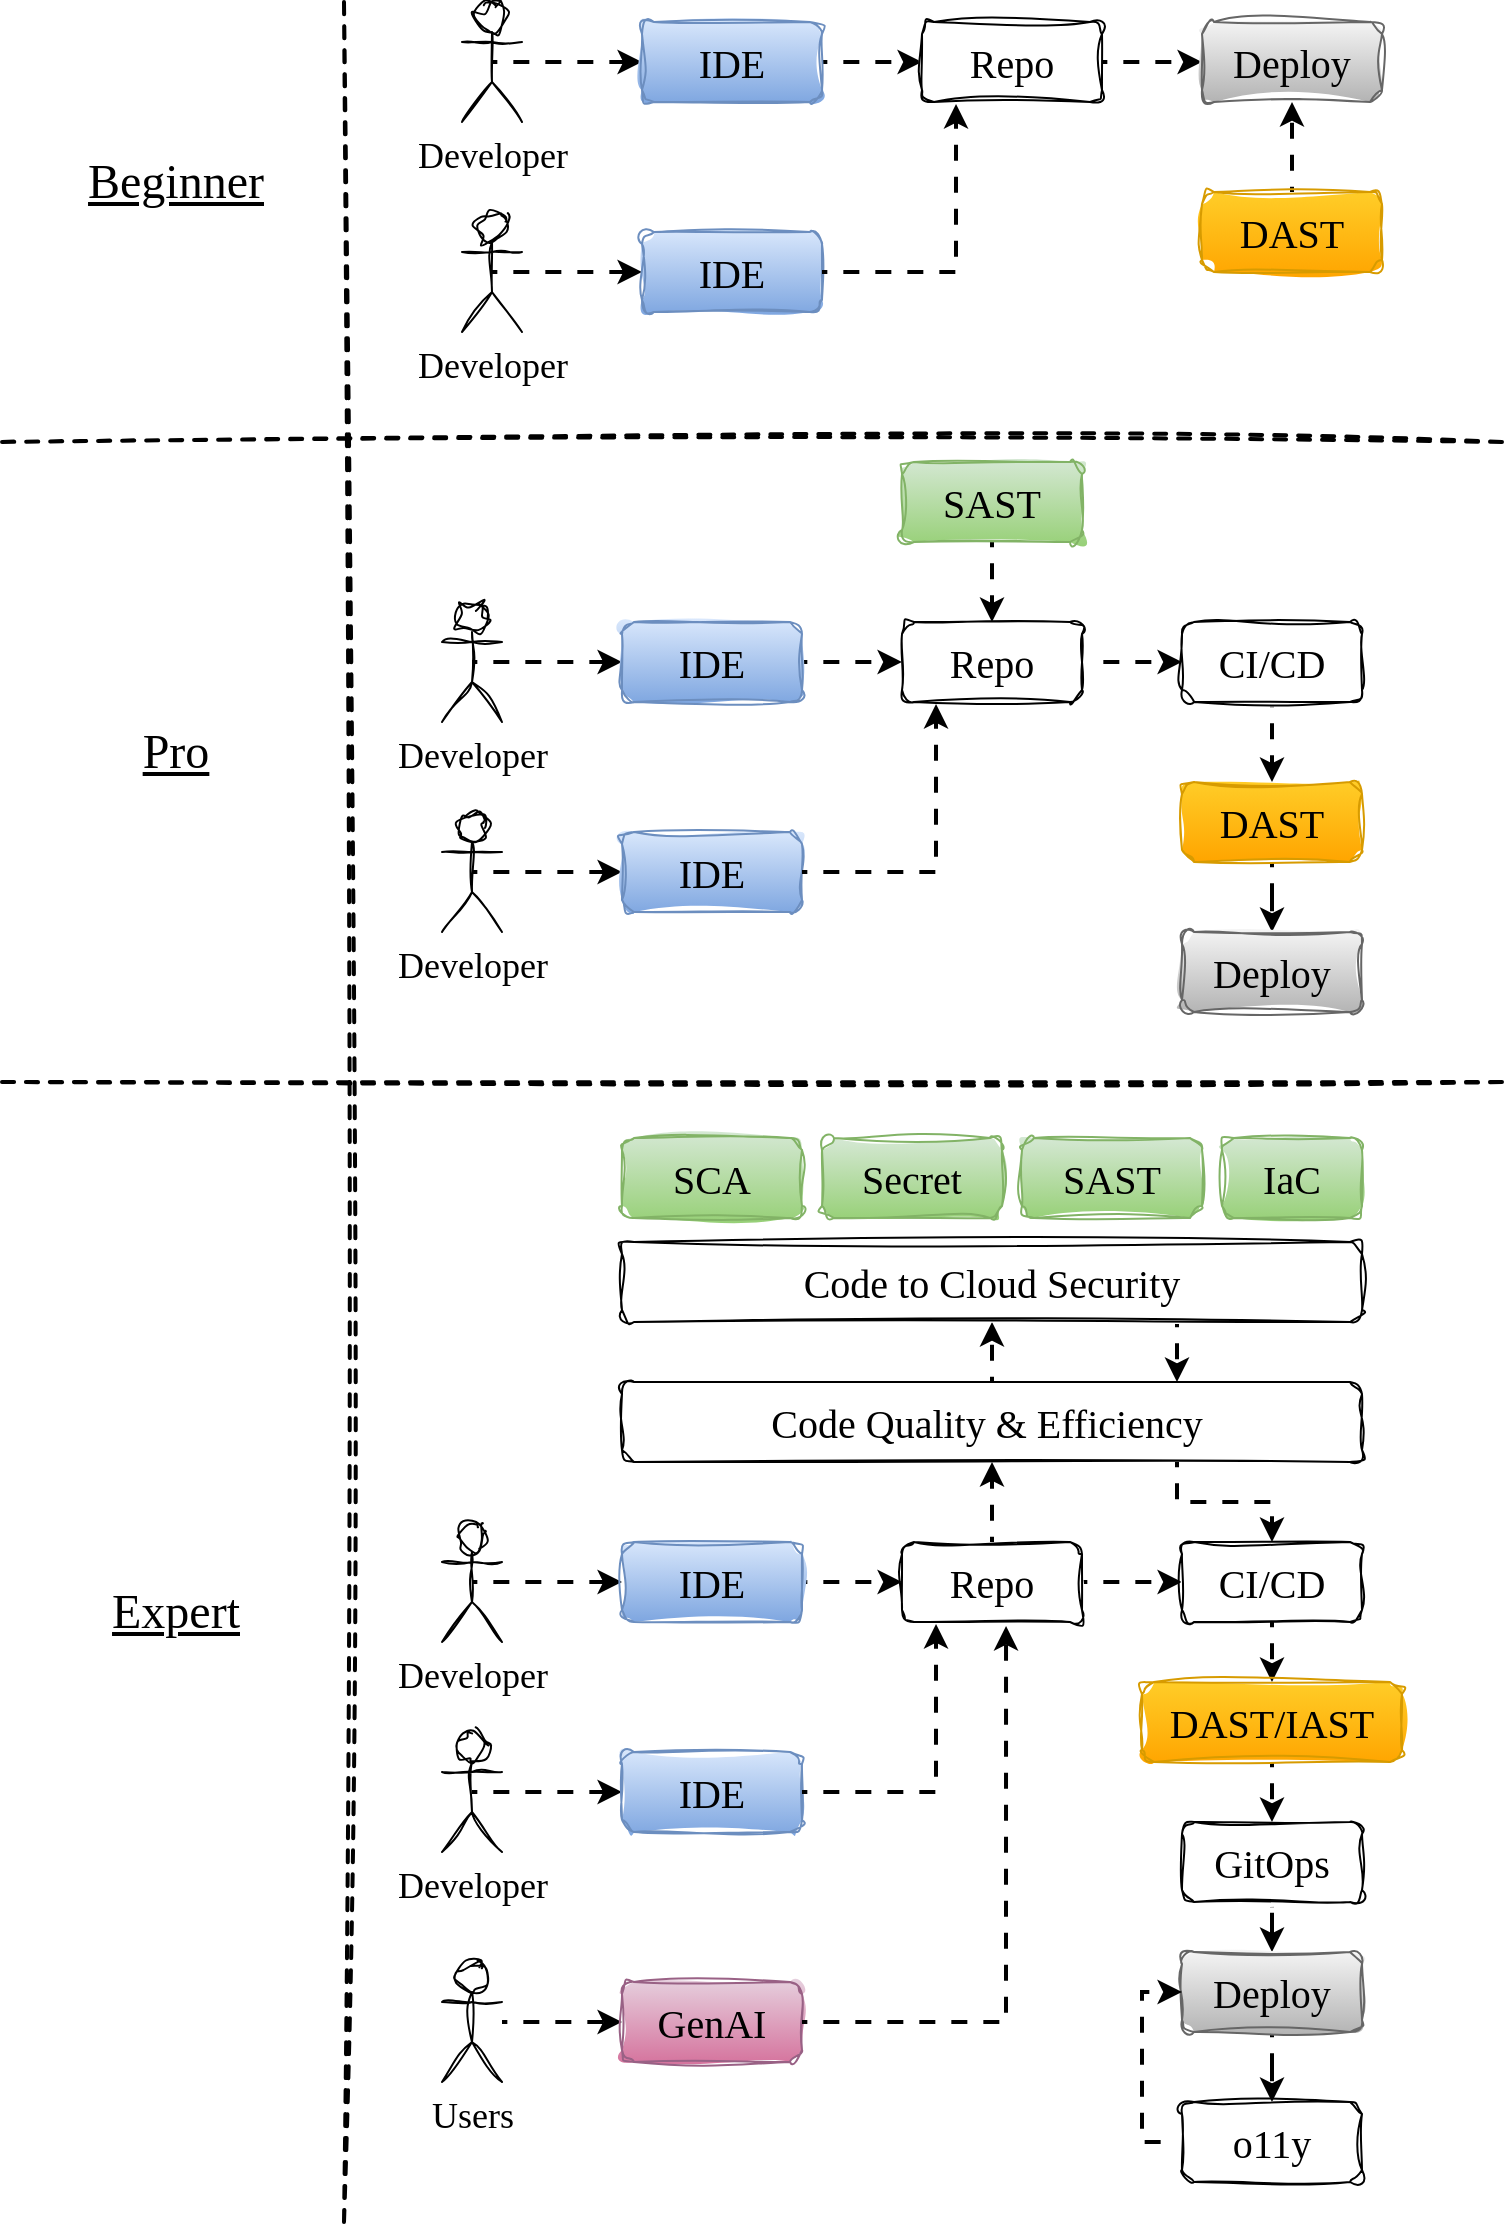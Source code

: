 <mxfile version="24.6.4" type="device">
  <diagram name="Page-1" id="Wyo6KM-4xSmosVgq0dVH">
    <mxGraphModel dx="1962" dy="1104" grid="0" gridSize="10" guides="1" tooltips="1" connect="1" arrows="1" fold="1" page="0" pageScale="1" pageWidth="827" pageHeight="1169" math="0" shadow="0">
      <root>
        <mxCell id="0" />
        <mxCell id="1" parent="0" />
        <mxCell id="Ucu2nFOiy2mf5pEktIg1-2" value="&lt;font style=&quot;font-size: 24px;&quot; face=&quot;Gloria Hallelujah&quot;&gt;Beginner&lt;/font&gt;" style="text;html=1;align=center;verticalAlign=middle;whiteSpace=wrap;rounded=0;fontSize=24;fontStyle=4" vertex="1" parent="1">
          <mxGeometry x="157" y="325" width="60" height="30" as="geometry" />
        </mxCell>
        <mxCell id="Ucu2nFOiy2mf5pEktIg1-3" value="&lt;font style=&quot;font-size: 24px;&quot; face=&quot;Gloria Hallelujah&quot;&gt;Pro&lt;/font&gt;" style="text;html=1;align=center;verticalAlign=middle;whiteSpace=wrap;rounded=0;fontSize=24;fontStyle=4" vertex="1" parent="1">
          <mxGeometry x="157" y="610" width="60" height="30" as="geometry" />
        </mxCell>
        <mxCell id="Ucu2nFOiy2mf5pEktIg1-4" value="&lt;font style=&quot;font-size: 24px;&quot; face=&quot;Gloria Hallelujah&quot;&gt;Expert&lt;/font&gt;" style="text;html=1;align=center;verticalAlign=middle;whiteSpace=wrap;rounded=0;fontSize=24;fontStyle=4" vertex="1" parent="1">
          <mxGeometry x="157" y="1040" width="60" height="30" as="geometry" />
        </mxCell>
        <mxCell id="Ucu2nFOiy2mf5pEktIg1-10" style="edgeStyle=orthogonalEdgeStyle;rounded=0;orthogonalLoop=1;jettySize=auto;html=1;exitX=0.5;exitY=0.5;exitDx=0;exitDy=0;exitPerimeter=0;entryX=0;entryY=0.5;entryDx=0;entryDy=0;fontFamily=Gloria Hallelujah;fontSource=https%3A%2F%2Ffonts.googleapis.com%2Fcss%3Ffamily%3DGloria%2BHallelujah;fontSize=20;fontColor=default;strokeWidth=2;flowAnimation=1;" edge="1" parent="1" source="Ucu2nFOiy2mf5pEktIg1-11" target="Ucu2nFOiy2mf5pEktIg1-13">
          <mxGeometry relative="1" as="geometry" />
        </mxCell>
        <mxCell id="Ucu2nFOiy2mf5pEktIg1-11" value="Developer" style="shape=umlActor;verticalLabelPosition=bottom;verticalAlign=top;html=1;outlineConnect=0;sketch=1;curveFitting=1;jiggle=2;fontFamily=Gloria Hallelujah;fontSource=https%3A%2F%2Ffonts.googleapis.com%2Fcss%3Ffamily%3DGloria%2BHallelujah;fontSize=18;" vertex="1" parent="1">
          <mxGeometry x="330" y="250" width="30" height="60" as="geometry" />
        </mxCell>
        <mxCell id="Ucu2nFOiy2mf5pEktIg1-12" style="edgeStyle=orthogonalEdgeStyle;shape=connector;rounded=0;orthogonalLoop=1;jettySize=auto;html=1;exitX=1;exitY=0.5;exitDx=0;exitDy=0;entryX=0;entryY=0.5;entryDx=0;entryDy=0;strokeColor=default;strokeWidth=2;align=center;verticalAlign=middle;fontFamily=Gloria Hallelujah;fontSource=https%3A%2F%2Ffonts.googleapis.com%2Fcss%3Ffamily%3DGloria%2BHallelujah;fontSize=20;fontColor=default;labelBackgroundColor=default;endArrow=classic;flowAnimation=1;" edge="1" parent="1" source="Ucu2nFOiy2mf5pEktIg1-13" target="Ucu2nFOiy2mf5pEktIg1-14">
          <mxGeometry relative="1" as="geometry" />
        </mxCell>
        <mxCell id="Ucu2nFOiy2mf5pEktIg1-13" value="IDE" style="rounded=1;whiteSpace=wrap;html=1;sketch=1;curveFitting=1;jiggle=2;fontFamily=Gloria Hallelujah;fontSource=https%3A%2F%2Ffonts.googleapis.com%2Fcss%3Ffamily%3DGloria%2BHallelujah;fontSize=20;fillColor=#dae8fc;gradientColor=#7ea6e0;strokeColor=#6c8ebf;fontColor=#000000;" vertex="1" parent="1">
          <mxGeometry x="420" y="260" width="90" height="40" as="geometry" />
        </mxCell>
        <mxCell id="Ucu2nFOiy2mf5pEktIg1-20" style="edgeStyle=orthogonalEdgeStyle;shape=connector;rounded=0;orthogonalLoop=1;jettySize=auto;html=1;exitX=1;exitY=0.5;exitDx=0;exitDy=0;entryX=0;entryY=0.5;entryDx=0;entryDy=0;strokeColor=default;strokeWidth=2;align=center;verticalAlign=middle;fontFamily=Gloria Hallelujah;fontSource=https%3A%2F%2Ffonts.googleapis.com%2Fcss%3Ffamily%3DGloria%2BHallelujah;fontSize=20;fontColor=default;labelBackgroundColor=default;endArrow=classic;flowAnimation=1;" edge="1" parent="1" source="Ucu2nFOiy2mf5pEktIg1-14" target="Ucu2nFOiy2mf5pEktIg1-19">
          <mxGeometry relative="1" as="geometry" />
        </mxCell>
        <mxCell id="Ucu2nFOiy2mf5pEktIg1-14" value="Repo" style="rounded=1;whiteSpace=wrap;html=1;sketch=1;curveFitting=1;jiggle=2;fontFamily=Gloria Hallelujah;fontSource=https%3A%2F%2Ffonts.googleapis.com%2Fcss%3Ffamily%3DGloria%2BHallelujah;fontSize=20;" vertex="1" parent="1">
          <mxGeometry x="560" y="260" width="90" height="40" as="geometry" />
        </mxCell>
        <mxCell id="Ucu2nFOiy2mf5pEktIg1-15" style="edgeStyle=orthogonalEdgeStyle;rounded=0;orthogonalLoop=1;jettySize=auto;html=1;exitX=0.5;exitY=0.5;exitDx=0;exitDy=0;exitPerimeter=0;entryX=0;entryY=0.5;entryDx=0;entryDy=0;fontFamily=Gloria Hallelujah;fontSource=https%3A%2F%2Ffonts.googleapis.com%2Fcss%3Ffamily%3DGloria%2BHallelujah;fontSize=20;fontColor=default;strokeWidth=2;flowAnimation=1;" edge="1" parent="1" source="Ucu2nFOiy2mf5pEktIg1-16" target="Ucu2nFOiy2mf5pEktIg1-17">
          <mxGeometry relative="1" as="geometry" />
        </mxCell>
        <mxCell id="Ucu2nFOiy2mf5pEktIg1-16" value="Developer" style="shape=umlActor;verticalLabelPosition=bottom;verticalAlign=top;html=1;outlineConnect=0;sketch=1;curveFitting=1;jiggle=2;fontFamily=Gloria Hallelujah;fontSource=https%3A%2F%2Ffonts.googleapis.com%2Fcss%3Ffamily%3DGloria%2BHallelujah;fontSize=18;" vertex="1" parent="1">
          <mxGeometry x="330" y="355" width="30" height="60" as="geometry" />
        </mxCell>
        <mxCell id="Ucu2nFOiy2mf5pEktIg1-17" value="IDE" style="rounded=1;whiteSpace=wrap;html=1;sketch=1;curveFitting=1;jiggle=2;fontFamily=Gloria Hallelujah;fontSource=https%3A%2F%2Ffonts.googleapis.com%2Fcss%3Ffamily%3DGloria%2BHallelujah;fontSize=20;fillColor=#dae8fc;gradientColor=#7ea6e0;strokeColor=#6c8ebf;fontColor=#000000;" vertex="1" parent="1">
          <mxGeometry x="420" y="365" width="90" height="40" as="geometry" />
        </mxCell>
        <mxCell id="Ucu2nFOiy2mf5pEktIg1-18" style="edgeStyle=orthogonalEdgeStyle;shape=connector;rounded=0;orthogonalLoop=1;jettySize=auto;html=1;entryX=0.189;entryY=1.025;entryDx=0;entryDy=0;entryPerimeter=0;strokeColor=default;strokeWidth=2;align=center;verticalAlign=middle;fontFamily=Gloria Hallelujah;fontSource=https%3A%2F%2Ffonts.googleapis.com%2Fcss%3Ffamily%3DGloria%2BHallelujah;fontSize=20;fontColor=default;labelBackgroundColor=default;endArrow=classic;flowAnimation=1;" edge="1" parent="1" source="Ucu2nFOiy2mf5pEktIg1-17" target="Ucu2nFOiy2mf5pEktIg1-14">
          <mxGeometry relative="1" as="geometry" />
        </mxCell>
        <mxCell id="Ucu2nFOiy2mf5pEktIg1-19" value="Deploy" style="rounded=1;whiteSpace=wrap;html=1;sketch=1;curveFitting=1;jiggle=2;fontFamily=Gloria Hallelujah;fontSource=https%3A%2F%2Ffonts.googleapis.com%2Fcss%3Ffamily%3DGloria%2BHallelujah;fontSize=20;fillColor=#f5f5f5;gradientColor=#b3b3b3;strokeColor=#666666;fontColor=#000000;" vertex="1" parent="1">
          <mxGeometry x="700" y="260" width="90" height="40" as="geometry" />
        </mxCell>
        <mxCell id="Ucu2nFOiy2mf5pEktIg1-21" style="edgeStyle=orthogonalEdgeStyle;rounded=0;orthogonalLoop=1;jettySize=auto;html=1;exitX=0.5;exitY=0.5;exitDx=0;exitDy=0;exitPerimeter=0;entryX=0;entryY=0.5;entryDx=0;entryDy=0;fontFamily=Gloria Hallelujah;fontSource=https%3A%2F%2Ffonts.googleapis.com%2Fcss%3Ffamily%3DGloria%2BHallelujah;fontSize=20;fontColor=default;strokeWidth=2;flowAnimation=1;" edge="1" parent="1" source="Ucu2nFOiy2mf5pEktIg1-22" target="Ucu2nFOiy2mf5pEktIg1-24">
          <mxGeometry relative="1" as="geometry" />
        </mxCell>
        <mxCell id="Ucu2nFOiy2mf5pEktIg1-22" value="Developer" style="shape=umlActor;verticalLabelPosition=bottom;verticalAlign=top;html=1;outlineConnect=0;sketch=1;curveFitting=1;jiggle=2;fontFamily=Gloria Hallelujah;fontSource=https%3A%2F%2Ffonts.googleapis.com%2Fcss%3Ffamily%3DGloria%2BHallelujah;fontSize=18;" vertex="1" parent="1">
          <mxGeometry x="320" y="550" width="30" height="60" as="geometry" />
        </mxCell>
        <mxCell id="Ucu2nFOiy2mf5pEktIg1-23" style="edgeStyle=orthogonalEdgeStyle;shape=connector;rounded=0;orthogonalLoop=1;jettySize=auto;html=1;exitX=1;exitY=0.5;exitDx=0;exitDy=0;entryX=0;entryY=0.5;entryDx=0;entryDy=0;strokeColor=default;strokeWidth=2;align=center;verticalAlign=middle;fontFamily=Gloria Hallelujah;fontSource=https%3A%2F%2Ffonts.googleapis.com%2Fcss%3Ffamily%3DGloria%2BHallelujah;fontSize=20;fontColor=default;labelBackgroundColor=default;endArrow=classic;flowAnimation=1;" edge="1" parent="1" source="Ucu2nFOiy2mf5pEktIg1-24" target="Ucu2nFOiy2mf5pEktIg1-26">
          <mxGeometry relative="1" as="geometry" />
        </mxCell>
        <mxCell id="Ucu2nFOiy2mf5pEktIg1-24" value="IDE" style="rounded=1;whiteSpace=wrap;html=1;sketch=1;curveFitting=1;jiggle=2;fontFamily=Gloria Hallelujah;fontSource=https%3A%2F%2Ffonts.googleapis.com%2Fcss%3Ffamily%3DGloria%2BHallelujah;fontSize=20;fillColor=#dae8fc;gradientColor=#7ea6e0;strokeColor=#6c8ebf;fontColor=#000000;" vertex="1" parent="1">
          <mxGeometry x="410" y="560" width="90" height="40" as="geometry" />
        </mxCell>
        <mxCell id="Ucu2nFOiy2mf5pEktIg1-25" style="edgeStyle=orthogonalEdgeStyle;shape=connector;rounded=0;orthogonalLoop=1;jettySize=auto;html=1;exitX=1;exitY=0.5;exitDx=0;exitDy=0;entryX=0;entryY=0.5;entryDx=0;entryDy=0;strokeColor=default;strokeWidth=2;align=center;verticalAlign=middle;fontFamily=Gloria Hallelujah;fontSource=https%3A%2F%2Ffonts.googleapis.com%2Fcss%3Ffamily%3DGloria%2BHallelujah;fontSize=20;fontColor=default;labelBackgroundColor=default;endArrow=classic;flowAnimation=1;" edge="1" parent="1" source="Ucu2nFOiy2mf5pEktIg1-26" target="Ucu2nFOiy2mf5pEktIg1-31">
          <mxGeometry relative="1" as="geometry" />
        </mxCell>
        <mxCell id="Ucu2nFOiy2mf5pEktIg1-26" value="Repo" style="rounded=1;whiteSpace=wrap;html=1;sketch=1;curveFitting=1;jiggle=2;fontFamily=Gloria Hallelujah;fontSource=https%3A%2F%2Ffonts.googleapis.com%2Fcss%3Ffamily%3DGloria%2BHallelujah;fontSize=20;" vertex="1" parent="1">
          <mxGeometry x="550" y="560" width="90" height="40" as="geometry" />
        </mxCell>
        <mxCell id="Ucu2nFOiy2mf5pEktIg1-27" style="edgeStyle=orthogonalEdgeStyle;rounded=0;orthogonalLoop=1;jettySize=auto;html=1;exitX=0.5;exitY=0.5;exitDx=0;exitDy=0;exitPerimeter=0;entryX=0;entryY=0.5;entryDx=0;entryDy=0;fontFamily=Gloria Hallelujah;fontSource=https%3A%2F%2Ffonts.googleapis.com%2Fcss%3Ffamily%3DGloria%2BHallelujah;fontSize=20;fontColor=default;strokeWidth=2;flowAnimation=1;" edge="1" parent="1" source="Ucu2nFOiy2mf5pEktIg1-28" target="Ucu2nFOiy2mf5pEktIg1-29">
          <mxGeometry relative="1" as="geometry" />
        </mxCell>
        <mxCell id="Ucu2nFOiy2mf5pEktIg1-28" value="Developer" style="shape=umlActor;verticalLabelPosition=bottom;verticalAlign=top;html=1;outlineConnect=0;sketch=1;curveFitting=1;jiggle=2;fontFamily=Gloria Hallelujah;fontSource=https%3A%2F%2Ffonts.googleapis.com%2Fcss%3Ffamily%3DGloria%2BHallelujah;fontSize=18;" vertex="1" parent="1">
          <mxGeometry x="320" y="655" width="30" height="60" as="geometry" />
        </mxCell>
        <mxCell id="Ucu2nFOiy2mf5pEktIg1-29" value="IDE" style="rounded=1;whiteSpace=wrap;html=1;sketch=1;curveFitting=1;jiggle=2;fontFamily=Gloria Hallelujah;fontSource=https%3A%2F%2Ffonts.googleapis.com%2Fcss%3Ffamily%3DGloria%2BHallelujah;fontSize=20;fillColor=#dae8fc;gradientColor=#7ea6e0;strokeColor=#6c8ebf;fontColor=#000000;" vertex="1" parent="1">
          <mxGeometry x="410" y="665" width="90" height="40" as="geometry" />
        </mxCell>
        <mxCell id="Ucu2nFOiy2mf5pEktIg1-30" style="edgeStyle=orthogonalEdgeStyle;shape=connector;rounded=0;orthogonalLoop=1;jettySize=auto;html=1;entryX=0.189;entryY=1.025;entryDx=0;entryDy=0;entryPerimeter=0;strokeColor=default;strokeWidth=2;align=center;verticalAlign=middle;fontFamily=Gloria Hallelujah;fontSource=https%3A%2F%2Ffonts.googleapis.com%2Fcss%3Ffamily%3DGloria%2BHallelujah;fontSize=20;fontColor=default;labelBackgroundColor=default;endArrow=classic;flowAnimation=1;" edge="1" parent="1" source="Ucu2nFOiy2mf5pEktIg1-29" target="Ucu2nFOiy2mf5pEktIg1-26">
          <mxGeometry relative="1" as="geometry" />
        </mxCell>
        <mxCell id="Ucu2nFOiy2mf5pEktIg1-33" style="edgeStyle=orthogonalEdgeStyle;shape=connector;rounded=0;orthogonalLoop=1;jettySize=auto;html=1;exitX=0.5;exitY=1;exitDx=0;exitDy=0;entryX=0.5;entryY=0;entryDx=0;entryDy=0;strokeColor=default;strokeWidth=2;align=center;verticalAlign=middle;fontFamily=Gloria Hallelujah;fontSource=https%3A%2F%2Ffonts.googleapis.com%2Fcss%3Ffamily%3DGloria%2BHallelujah;fontSize=20;fontColor=default;labelBackgroundColor=default;endArrow=classic;flowAnimation=1;" edge="1" parent="1" source="Ucu2nFOiy2mf5pEktIg1-31" target="Ucu2nFOiy2mf5pEktIg1-32">
          <mxGeometry relative="1" as="geometry" />
        </mxCell>
        <mxCell id="Ucu2nFOiy2mf5pEktIg1-31" value="CI/CD" style="rounded=1;whiteSpace=wrap;html=1;sketch=1;curveFitting=1;jiggle=2;fontFamily=Gloria Hallelujah;fontSource=https%3A%2F%2Ffonts.googleapis.com%2Fcss%3Ffamily%3DGloria%2BHallelujah;fontSize=20;" vertex="1" parent="1">
          <mxGeometry x="690" y="560" width="90" height="40" as="geometry" />
        </mxCell>
        <mxCell id="Ucu2nFOiy2mf5pEktIg1-66" style="edgeStyle=orthogonalEdgeStyle;shape=connector;rounded=0;orthogonalLoop=1;jettySize=auto;html=1;entryX=0.5;entryY=0;entryDx=0;entryDy=0;strokeColor=default;strokeWidth=2;align=center;verticalAlign=middle;fontFamily=Gloria Hallelujah;fontSource=https%3A%2F%2Ffonts.googleapis.com%2Fcss%3Ffamily%3DGloria%2BHallelujah;fontSize=20;fontColor=default;labelBackgroundColor=default;endArrow=classic;flowAnimation=1;" edge="1" parent="1" source="Ucu2nFOiy2mf5pEktIg1-32" target="Ucu2nFOiy2mf5pEktIg1-64">
          <mxGeometry relative="1" as="geometry" />
        </mxCell>
        <mxCell id="Ucu2nFOiy2mf5pEktIg1-32" value="DAST" style="rounded=1;whiteSpace=wrap;html=1;sketch=1;curveFitting=1;jiggle=2;fontFamily=Gloria Hallelujah;fontSource=https%3A%2F%2Ffonts.googleapis.com%2Fcss%3Ffamily%3DGloria%2BHallelujah;fontSize=20;fillColor=#ffcd28;gradientColor=#ffa500;strokeColor=#d79b00;fontColor=#000000;" vertex="1" parent="1">
          <mxGeometry x="690" y="640" width="90" height="40" as="geometry" />
        </mxCell>
        <mxCell id="Ucu2nFOiy2mf5pEktIg1-34" style="edgeStyle=orthogonalEdgeStyle;rounded=0;orthogonalLoop=1;jettySize=auto;html=1;exitX=0.5;exitY=0.5;exitDx=0;exitDy=0;exitPerimeter=0;entryX=0;entryY=0.5;entryDx=0;entryDy=0;fontFamily=Gloria Hallelujah;fontSource=https%3A%2F%2Ffonts.googleapis.com%2Fcss%3Ffamily%3DGloria%2BHallelujah;fontSize=20;fontColor=default;strokeWidth=2;flowAnimation=1;" edge="1" parent="1" source="Ucu2nFOiy2mf5pEktIg1-35" target="Ucu2nFOiy2mf5pEktIg1-37">
          <mxGeometry relative="1" as="geometry" />
        </mxCell>
        <mxCell id="Ucu2nFOiy2mf5pEktIg1-35" value="Developer" style="shape=umlActor;verticalLabelPosition=bottom;verticalAlign=top;html=1;outlineConnect=0;sketch=1;curveFitting=1;jiggle=2;fontFamily=Gloria Hallelujah;fontSource=https%3A%2F%2Ffonts.googleapis.com%2Fcss%3Ffamily%3DGloria%2BHallelujah;fontSize=18;" vertex="1" parent="1">
          <mxGeometry x="320" y="1010" width="30" height="60" as="geometry" />
        </mxCell>
        <mxCell id="Ucu2nFOiy2mf5pEktIg1-36" style="edgeStyle=orthogonalEdgeStyle;shape=connector;rounded=0;orthogonalLoop=1;jettySize=auto;html=1;exitX=1;exitY=0.5;exitDx=0;exitDy=0;entryX=0;entryY=0.5;entryDx=0;entryDy=0;strokeColor=default;strokeWidth=2;align=center;verticalAlign=middle;fontFamily=Gloria Hallelujah;fontSource=https%3A%2F%2Ffonts.googleapis.com%2Fcss%3Ffamily%3DGloria%2BHallelujah;fontSize=20;fontColor=default;labelBackgroundColor=default;endArrow=classic;flowAnimation=1;" edge="1" parent="1" source="Ucu2nFOiy2mf5pEktIg1-37" target="Ucu2nFOiy2mf5pEktIg1-39">
          <mxGeometry relative="1" as="geometry" />
        </mxCell>
        <mxCell id="Ucu2nFOiy2mf5pEktIg1-37" value="IDE" style="rounded=1;whiteSpace=wrap;html=1;sketch=1;curveFitting=1;jiggle=2;fontFamily=Gloria Hallelujah;fontSource=https%3A%2F%2Ffonts.googleapis.com%2Fcss%3Ffamily%3DGloria%2BHallelujah;fontSize=20;fillColor=#dae8fc;gradientColor=#7ea6e0;strokeColor=#6c8ebf;fontColor=#000000;" vertex="1" parent="1">
          <mxGeometry x="410" y="1020" width="90" height="40" as="geometry" />
        </mxCell>
        <mxCell id="Ucu2nFOiy2mf5pEktIg1-38" style="edgeStyle=orthogonalEdgeStyle;shape=connector;rounded=0;orthogonalLoop=1;jettySize=auto;html=1;exitX=1;exitY=0.5;exitDx=0;exitDy=0;entryX=0;entryY=0.5;entryDx=0;entryDy=0;strokeColor=default;strokeWidth=2;align=center;verticalAlign=middle;fontFamily=Gloria Hallelujah;fontSource=https%3A%2F%2Ffonts.googleapis.com%2Fcss%3Ffamily%3DGloria%2BHallelujah;fontSize=20;fontColor=default;labelBackgroundColor=default;endArrow=classic;flowAnimation=1;" edge="1" parent="1" source="Ucu2nFOiy2mf5pEktIg1-39" target="Ucu2nFOiy2mf5pEktIg1-45">
          <mxGeometry relative="1" as="geometry" />
        </mxCell>
        <mxCell id="Ucu2nFOiy2mf5pEktIg1-67" style="edgeStyle=orthogonalEdgeStyle;shape=connector;rounded=0;orthogonalLoop=1;jettySize=auto;html=1;exitX=0.5;exitY=0;exitDx=0;exitDy=0;entryX=0.5;entryY=1;entryDx=0;entryDy=0;strokeColor=default;strokeWidth=2;align=center;verticalAlign=middle;fontFamily=Gloria Hallelujah;fontSource=https%3A%2F%2Ffonts.googleapis.com%2Fcss%3Ffamily%3DGloria%2BHallelujah;fontSize=20;fontColor=default;labelBackgroundColor=default;endArrow=classic;flowAnimation=1;" edge="1" parent="1" source="Ucu2nFOiy2mf5pEktIg1-39" target="Ucu2nFOiy2mf5pEktIg1-51">
          <mxGeometry relative="1" as="geometry" />
        </mxCell>
        <mxCell id="Ucu2nFOiy2mf5pEktIg1-39" value="Repo" style="rounded=1;whiteSpace=wrap;html=1;sketch=1;curveFitting=1;jiggle=2;fontFamily=Gloria Hallelujah;fontSource=https%3A%2F%2Ffonts.googleapis.com%2Fcss%3Ffamily%3DGloria%2BHallelujah;fontSize=20;" vertex="1" parent="1">
          <mxGeometry x="550" y="1020" width="90" height="40" as="geometry" />
        </mxCell>
        <mxCell id="Ucu2nFOiy2mf5pEktIg1-40" style="edgeStyle=orthogonalEdgeStyle;rounded=0;orthogonalLoop=1;jettySize=auto;html=1;exitX=0.5;exitY=0.5;exitDx=0;exitDy=0;exitPerimeter=0;entryX=0;entryY=0.5;entryDx=0;entryDy=0;fontFamily=Gloria Hallelujah;fontSource=https%3A%2F%2Ffonts.googleapis.com%2Fcss%3Ffamily%3DGloria%2BHallelujah;fontSize=20;fontColor=default;strokeWidth=2;flowAnimation=1;" edge="1" parent="1" source="Ucu2nFOiy2mf5pEktIg1-41" target="Ucu2nFOiy2mf5pEktIg1-42">
          <mxGeometry relative="1" as="geometry" />
        </mxCell>
        <mxCell id="Ucu2nFOiy2mf5pEktIg1-41" value="Developer" style="shape=umlActor;verticalLabelPosition=bottom;verticalAlign=top;html=1;outlineConnect=0;sketch=1;curveFitting=1;jiggle=2;fontFamily=Gloria Hallelujah;fontSource=https%3A%2F%2Ffonts.googleapis.com%2Fcss%3Ffamily%3DGloria%2BHallelujah;fontSize=18;" vertex="1" parent="1">
          <mxGeometry x="320" y="1115" width="30" height="60" as="geometry" />
        </mxCell>
        <mxCell id="Ucu2nFOiy2mf5pEktIg1-42" value="IDE" style="rounded=1;whiteSpace=wrap;html=1;sketch=1;curveFitting=1;jiggle=2;fontFamily=Gloria Hallelujah;fontSource=https%3A%2F%2Ffonts.googleapis.com%2Fcss%3Ffamily%3DGloria%2BHallelujah;fontSize=20;fillColor=#dae8fc;gradientColor=#7ea6e0;strokeColor=#6c8ebf;fontColor=#000000;" vertex="1" parent="1">
          <mxGeometry x="410" y="1125" width="90" height="40" as="geometry" />
        </mxCell>
        <mxCell id="Ucu2nFOiy2mf5pEktIg1-43" style="edgeStyle=orthogonalEdgeStyle;shape=connector;rounded=0;orthogonalLoop=1;jettySize=auto;html=1;entryX=0.189;entryY=1.025;entryDx=0;entryDy=0;entryPerimeter=0;strokeColor=default;strokeWidth=2;align=center;verticalAlign=middle;fontFamily=Gloria Hallelujah;fontSource=https%3A%2F%2Ffonts.googleapis.com%2Fcss%3Ffamily%3DGloria%2BHallelujah;fontSize=20;fontColor=default;labelBackgroundColor=default;endArrow=classic;flowAnimation=1;" edge="1" parent="1" source="Ucu2nFOiy2mf5pEktIg1-42" target="Ucu2nFOiy2mf5pEktIg1-39">
          <mxGeometry relative="1" as="geometry" />
        </mxCell>
        <mxCell id="Ucu2nFOiy2mf5pEktIg1-44" style="edgeStyle=orthogonalEdgeStyle;shape=connector;rounded=0;orthogonalLoop=1;jettySize=auto;html=1;exitX=0.5;exitY=1;exitDx=0;exitDy=0;strokeColor=default;strokeWidth=2;align=center;verticalAlign=middle;fontFamily=Gloria Hallelujah;fontSource=https%3A%2F%2Ffonts.googleapis.com%2Fcss%3Ffamily%3DGloria%2BHallelujah;fontSize=20;fontColor=default;labelBackgroundColor=default;endArrow=classic;flowAnimation=1;entryX=0.5;entryY=0;entryDx=0;entryDy=0;" edge="1" parent="1" source="Ucu2nFOiy2mf5pEktIg1-45" target="Ucu2nFOiy2mf5pEktIg1-74">
          <mxGeometry relative="1" as="geometry">
            <mxPoint x="735" y="1080" as="targetPoint" />
          </mxGeometry>
        </mxCell>
        <mxCell id="Ucu2nFOiy2mf5pEktIg1-45" value="CI/CD" style="rounded=1;whiteSpace=wrap;html=1;sketch=1;curveFitting=1;jiggle=2;fontFamily=Gloria Hallelujah;fontSource=https%3A%2F%2Ffonts.googleapis.com%2Fcss%3Ffamily%3DGloria%2BHallelujah;fontSize=20;" vertex="1" parent="1">
          <mxGeometry x="690" y="1020" width="90" height="40" as="geometry" />
        </mxCell>
        <mxCell id="Ucu2nFOiy2mf5pEktIg1-58" style="edgeStyle=orthogonalEdgeStyle;shape=connector;rounded=0;orthogonalLoop=1;jettySize=auto;html=1;entryX=0.5;entryY=0;entryDx=0;entryDy=0;strokeColor=default;strokeWidth=2;align=center;verticalAlign=middle;fontFamily=Gloria Hallelujah;fontSource=https%3A%2F%2Ffonts.googleapis.com%2Fcss%3Ffamily%3DGloria%2BHallelujah;fontSize=20;fontColor=default;labelBackgroundColor=default;endArrow=classic;flowAnimation=1;" edge="1" parent="1" source="Ucu2nFOiy2mf5pEktIg1-46" target="Ucu2nFOiy2mf5pEktIg1-57">
          <mxGeometry relative="1" as="geometry" />
        </mxCell>
        <mxCell id="Ucu2nFOiy2mf5pEktIg1-46" value="GitOps" style="rounded=1;whiteSpace=wrap;html=1;sketch=1;curveFitting=1;jiggle=2;fontFamily=Gloria Hallelujah;fontSource=https%3A%2F%2Ffonts.googleapis.com%2Fcss%3Ffamily%3DGloria%2BHallelujah;fontSize=20;" vertex="1" parent="1">
          <mxGeometry x="690" y="1160" width="90" height="40" as="geometry" />
        </mxCell>
        <mxCell id="Ucu2nFOiy2mf5pEktIg1-49" style="edgeStyle=orthogonalEdgeStyle;shape=connector;rounded=0;orthogonalLoop=1;jettySize=auto;html=1;entryX=0;entryY=0.5;entryDx=0;entryDy=0;strokeColor=default;strokeWidth=2;align=center;verticalAlign=middle;fontFamily=Gloria Hallelujah;fontSource=https%3A%2F%2Ffonts.googleapis.com%2Fcss%3Ffamily%3DGloria%2BHallelujah;fontSize=20;fontColor=default;labelBackgroundColor=default;endArrow=classic;flowAnimation=1;" edge="1" parent="1" source="Ucu2nFOiy2mf5pEktIg1-47" target="Ucu2nFOiy2mf5pEktIg1-48">
          <mxGeometry relative="1" as="geometry" />
        </mxCell>
        <mxCell id="Ucu2nFOiy2mf5pEktIg1-47" value="Users" style="shape=umlActor;verticalLabelPosition=bottom;verticalAlign=top;html=1;outlineConnect=0;sketch=1;curveFitting=1;jiggle=2;fontFamily=Gloria Hallelujah;fontSource=https%3A%2F%2Ffonts.googleapis.com%2Fcss%3Ffamily%3DGloria%2BHallelujah;fontSize=18;" vertex="1" parent="1">
          <mxGeometry x="320" y="1230" width="30" height="60" as="geometry" />
        </mxCell>
        <mxCell id="Ucu2nFOiy2mf5pEktIg1-48" value="GenAI" style="rounded=1;whiteSpace=wrap;html=1;sketch=1;curveFitting=1;jiggle=2;fontFamily=Gloria Hallelujah;fontSource=https%3A%2F%2Ffonts.googleapis.com%2Fcss%3Ffamily%3DGloria%2BHallelujah;fontSize=20;fillColor=#e6d0de;gradientColor=#d5739d;strokeColor=#996185;fontColor=#000000;" vertex="1" parent="1">
          <mxGeometry x="410" y="1240" width="90" height="40" as="geometry" />
        </mxCell>
        <mxCell id="Ucu2nFOiy2mf5pEktIg1-50" style="edgeStyle=orthogonalEdgeStyle;shape=connector;rounded=0;orthogonalLoop=1;jettySize=auto;html=1;exitX=1;exitY=0.5;exitDx=0;exitDy=0;entryX=0.578;entryY=1.05;entryDx=0;entryDy=0;entryPerimeter=0;strokeColor=default;strokeWidth=2;align=center;verticalAlign=middle;fontFamily=Gloria Hallelujah;fontSource=https%3A%2F%2Ffonts.googleapis.com%2Fcss%3Ffamily%3DGloria%2BHallelujah;fontSize=20;fontColor=default;labelBackgroundColor=default;endArrow=classic;flowAnimation=1;" edge="1" parent="1" source="Ucu2nFOiy2mf5pEktIg1-48" target="Ucu2nFOiy2mf5pEktIg1-39">
          <mxGeometry relative="1" as="geometry" />
        </mxCell>
        <mxCell id="Ucu2nFOiy2mf5pEktIg1-55" style="edgeStyle=orthogonalEdgeStyle;shape=connector;rounded=0;orthogonalLoop=1;jettySize=auto;html=1;exitX=0.75;exitY=1;exitDx=0;exitDy=0;entryX=0.5;entryY=0;entryDx=0;entryDy=0;strokeColor=default;strokeWidth=2;align=center;verticalAlign=middle;fontFamily=Gloria Hallelujah;fontSource=https%3A%2F%2Ffonts.googleapis.com%2Fcss%3Ffamily%3DGloria%2BHallelujah;fontSize=20;fontColor=default;labelBackgroundColor=default;endArrow=classic;flowAnimation=1;" edge="1" parent="1" source="Ucu2nFOiy2mf5pEktIg1-51" target="Ucu2nFOiy2mf5pEktIg1-45">
          <mxGeometry relative="1" as="geometry" />
        </mxCell>
        <mxCell id="Ucu2nFOiy2mf5pEktIg1-68" style="edgeStyle=orthogonalEdgeStyle;shape=connector;rounded=0;orthogonalLoop=1;jettySize=auto;html=1;exitX=0.5;exitY=0;exitDx=0;exitDy=0;entryX=0.5;entryY=1;entryDx=0;entryDy=0;strokeColor=default;strokeWidth=2;align=center;verticalAlign=middle;fontFamily=Gloria Hallelujah;fontSource=https%3A%2F%2Ffonts.googleapis.com%2Fcss%3Ffamily%3DGloria%2BHallelujah;fontSize=20;fontColor=default;labelBackgroundColor=default;endArrow=classic;flowAnimation=1;" edge="1" parent="1" source="Ucu2nFOiy2mf5pEktIg1-51" target="Ucu2nFOiy2mf5pEktIg1-52">
          <mxGeometry relative="1" as="geometry" />
        </mxCell>
        <mxCell id="Ucu2nFOiy2mf5pEktIg1-51" value="Code Quality &amp;amp; Efficiency&amp;nbsp;" style="rounded=1;whiteSpace=wrap;html=1;sketch=1;curveFitting=1;jiggle=2;fontFamily=Gloria Hallelujah;fontSource=https%3A%2F%2Ffonts.googleapis.com%2Fcss%3Ffamily%3DGloria%2BHallelujah;fontSize=20;" vertex="1" parent="1">
          <mxGeometry x="410" y="940" width="370" height="40" as="geometry" />
        </mxCell>
        <mxCell id="Ucu2nFOiy2mf5pEktIg1-69" style="edgeStyle=orthogonalEdgeStyle;shape=connector;rounded=0;orthogonalLoop=1;jettySize=auto;html=1;exitX=0.75;exitY=1;exitDx=0;exitDy=0;entryX=0.75;entryY=0;entryDx=0;entryDy=0;strokeColor=default;strokeWidth=2;align=center;verticalAlign=middle;fontFamily=Gloria Hallelujah;fontSource=https%3A%2F%2Ffonts.googleapis.com%2Fcss%3Ffamily%3DGloria%2BHallelujah;fontSize=20;fontColor=default;labelBackgroundColor=default;endArrow=classic;flowAnimation=1;" edge="1" parent="1" source="Ucu2nFOiy2mf5pEktIg1-52" target="Ucu2nFOiy2mf5pEktIg1-51">
          <mxGeometry relative="1" as="geometry" />
        </mxCell>
        <mxCell id="Ucu2nFOiy2mf5pEktIg1-52" value="Code to Cloud Security" style="rounded=1;whiteSpace=wrap;html=1;sketch=1;curveFitting=1;jiggle=2;fontFamily=Gloria Hallelujah;fontSource=https%3A%2F%2Ffonts.googleapis.com%2Fcss%3Ffamily%3DGloria%2BHallelujah;fontSize=20;" vertex="1" parent="1">
          <mxGeometry x="410" y="870" width="370" height="40" as="geometry" />
        </mxCell>
        <mxCell id="Ucu2nFOiy2mf5pEktIg1-60" style="edgeStyle=orthogonalEdgeStyle;shape=connector;rounded=0;orthogonalLoop=1;jettySize=auto;html=1;entryX=0.5;entryY=0;entryDx=0;entryDy=0;strokeColor=default;strokeWidth=2;align=center;verticalAlign=middle;fontFamily=Gloria Hallelujah;fontSource=https%3A%2F%2Ffonts.googleapis.com%2Fcss%3Ffamily%3DGloria%2BHallelujah;fontSize=20;fontColor=default;labelBackgroundColor=default;endArrow=classic;flowAnimation=1;" edge="1" parent="1" source="Ucu2nFOiy2mf5pEktIg1-57" target="Ucu2nFOiy2mf5pEktIg1-59">
          <mxGeometry relative="1" as="geometry" />
        </mxCell>
        <mxCell id="Ucu2nFOiy2mf5pEktIg1-57" value="Deploy" style="rounded=1;whiteSpace=wrap;html=1;sketch=1;curveFitting=1;jiggle=2;fontFamily=Gloria Hallelujah;fontSource=https%3A%2F%2Ffonts.googleapis.com%2Fcss%3Ffamily%3DGloria%2BHallelujah;fontSize=20;fillColor=#f5f5f5;gradientColor=#b3b3b3;strokeColor=#666666;fontColor=#000000;" vertex="1" parent="1">
          <mxGeometry x="690" y="1225" width="90" height="40" as="geometry" />
        </mxCell>
        <mxCell id="Ucu2nFOiy2mf5pEktIg1-61" style="edgeStyle=orthogonalEdgeStyle;shape=connector;rounded=0;orthogonalLoop=1;jettySize=auto;html=1;exitX=0;exitY=0.5;exitDx=0;exitDy=0;entryX=0;entryY=0.5;entryDx=0;entryDy=0;strokeColor=default;strokeWidth=2;align=center;verticalAlign=middle;fontFamily=Gloria Hallelujah;fontSource=https%3A%2F%2Ffonts.googleapis.com%2Fcss%3Ffamily%3DGloria%2BHallelujah;fontSize=20;fontColor=default;labelBackgroundColor=default;endArrow=classic;flowAnimation=1;" edge="1" parent="1" source="Ucu2nFOiy2mf5pEktIg1-59" target="Ucu2nFOiy2mf5pEktIg1-57">
          <mxGeometry relative="1" as="geometry" />
        </mxCell>
        <mxCell id="Ucu2nFOiy2mf5pEktIg1-59" value="o11y" style="rounded=1;whiteSpace=wrap;html=1;sketch=1;curveFitting=1;jiggle=2;fontFamily=Gloria Hallelujah;fontSource=https%3A%2F%2Ffonts.googleapis.com%2Fcss%3Ffamily%3DGloria%2BHallelujah;fontSize=20;" vertex="1" parent="1">
          <mxGeometry x="690" y="1300" width="90" height="40" as="geometry" />
        </mxCell>
        <mxCell id="Ucu2nFOiy2mf5pEktIg1-63" style="edgeStyle=orthogonalEdgeStyle;shape=connector;rounded=0;orthogonalLoop=1;jettySize=auto;html=1;entryX=0.5;entryY=1;entryDx=0;entryDy=0;strokeColor=default;strokeWidth=2;align=center;verticalAlign=middle;fontFamily=Gloria Hallelujah;fontSource=https%3A%2F%2Ffonts.googleapis.com%2Fcss%3Ffamily%3DGloria%2BHallelujah;fontSize=20;fontColor=default;labelBackgroundColor=default;endArrow=classic;flowAnimation=1;" edge="1" parent="1" source="Ucu2nFOiy2mf5pEktIg1-62" target="Ucu2nFOiy2mf5pEktIg1-19">
          <mxGeometry relative="1" as="geometry" />
        </mxCell>
        <mxCell id="Ucu2nFOiy2mf5pEktIg1-62" value="DAST" style="rounded=1;whiteSpace=wrap;html=1;sketch=1;curveFitting=1;jiggle=2;fontFamily=Gloria Hallelujah;fontSource=https%3A%2F%2Ffonts.googleapis.com%2Fcss%3Ffamily%3DGloria%2BHallelujah;fontSize=20;fillColor=#ffcd28;gradientColor=#ffa500;strokeColor=#d79b00;fontColor=#000000;" vertex="1" parent="1">
          <mxGeometry x="700" y="345" width="90" height="40" as="geometry" />
        </mxCell>
        <mxCell id="Ucu2nFOiy2mf5pEktIg1-64" value="Deploy" style="rounded=1;whiteSpace=wrap;html=1;sketch=1;curveFitting=1;jiggle=2;fontFamily=Gloria Hallelujah;fontSource=https%3A%2F%2Ffonts.googleapis.com%2Fcss%3Ffamily%3DGloria%2BHallelujah;fontSize=20;fillColor=#f5f5f5;gradientColor=#b3b3b3;strokeColor=#666666;fontColor=#000000;" vertex="1" parent="1">
          <mxGeometry x="690" y="715" width="90" height="40" as="geometry" />
        </mxCell>
        <mxCell id="Ucu2nFOiy2mf5pEktIg1-70" value="SCA" style="rounded=1;whiteSpace=wrap;html=1;sketch=1;curveFitting=1;jiggle=2;fontFamily=Gloria Hallelujah;fontSource=https%3A%2F%2Ffonts.googleapis.com%2Fcss%3Ffamily%3DGloria%2BHallelujah;fontSize=20;fillColor=#d5e8d4;gradientColor=#97d077;strokeColor=#82b366;fontColor=#000000;" vertex="1" parent="1">
          <mxGeometry x="410" y="818" width="90" height="40" as="geometry" />
        </mxCell>
        <mxCell id="Ucu2nFOiy2mf5pEktIg1-71" value="Secret" style="rounded=1;whiteSpace=wrap;html=1;sketch=1;curveFitting=1;jiggle=2;fontFamily=Gloria Hallelujah;fontSource=https%3A%2F%2Ffonts.googleapis.com%2Fcss%3Ffamily%3DGloria%2BHallelujah;fontSize=20;fillColor=#d5e8d4;gradientColor=#97d077;strokeColor=#82b366;fontColor=#000000;" vertex="1" parent="1">
          <mxGeometry x="510" y="818" width="90" height="40" as="geometry" />
        </mxCell>
        <mxCell id="Ucu2nFOiy2mf5pEktIg1-72" value="SAST" style="rounded=1;whiteSpace=wrap;html=1;sketch=1;curveFitting=1;jiggle=2;fontFamily=Gloria Hallelujah;fontSource=https%3A%2F%2Ffonts.googleapis.com%2Fcss%3Ffamily%3DGloria%2BHallelujah;fontSize=20;fillColor=#d5e8d4;gradientColor=#97d077;strokeColor=#82b366;fontColor=#000000;" vertex="1" parent="1">
          <mxGeometry x="610" y="818" width="90" height="40" as="geometry" />
        </mxCell>
        <mxCell id="Ucu2nFOiy2mf5pEktIg1-73" value="IaC" style="rounded=1;whiteSpace=wrap;html=1;sketch=1;curveFitting=1;jiggle=2;fontFamily=Gloria Hallelujah;fontSource=https%3A%2F%2Ffonts.googleapis.com%2Fcss%3Ffamily%3DGloria%2BHallelujah;fontSize=20;fillColor=#d5e8d4;gradientColor=#97d077;strokeColor=#82b366;fontColor=#000000;" vertex="1" parent="1">
          <mxGeometry x="710" y="818" width="70" height="40" as="geometry" />
        </mxCell>
        <mxCell id="Ucu2nFOiy2mf5pEktIg1-76" style="edgeStyle=orthogonalEdgeStyle;shape=connector;rounded=0;orthogonalLoop=1;jettySize=auto;html=1;exitX=0.5;exitY=1;exitDx=0;exitDy=0;entryX=0.5;entryY=0;entryDx=0;entryDy=0;strokeColor=default;strokeWidth=2;align=center;verticalAlign=middle;fontFamily=Gloria Hallelujah;fontSource=https%3A%2F%2Ffonts.googleapis.com%2Fcss%3Ffamily%3DGloria%2BHallelujah;fontSize=20;fontColor=default;labelBackgroundColor=default;endArrow=classic;flowAnimation=1;" edge="1" parent="1" source="Ucu2nFOiy2mf5pEktIg1-74" target="Ucu2nFOiy2mf5pEktIg1-46">
          <mxGeometry relative="1" as="geometry" />
        </mxCell>
        <mxCell id="Ucu2nFOiy2mf5pEktIg1-74" value="DAST/IAST" style="rounded=1;whiteSpace=wrap;html=1;sketch=1;curveFitting=1;jiggle=2;fontFamily=Gloria Hallelujah;fontSource=https%3A%2F%2Ffonts.googleapis.com%2Fcss%3Ffamily%3DGloria%2BHallelujah;fontSize=20;fillColor=#ffcd28;gradientColor=#ffa500;strokeColor=#d79b00;fontColor=#000000;" vertex="1" parent="1">
          <mxGeometry x="670" y="1090" width="130" height="40" as="geometry" />
        </mxCell>
        <mxCell id="Ucu2nFOiy2mf5pEktIg1-78" value="" style="endArrow=none;dashed=1;html=1;rounded=0;strokeColor=default;strokeWidth=2;align=center;verticalAlign=middle;fontFamily=Gloria Hallelujah;fontSource=https%3A%2F%2Ffonts.googleapis.com%2Fcss%3Ffamily%3DGloria%2BHallelujah;fontSize=20;fontColor=default;labelBackgroundColor=default;edgeStyle=orthogonalEdgeStyle;flowAnimation=0;sketch=1;curveFitting=1;jiggle=2;" edge="1" parent="1">
          <mxGeometry width="50" height="50" relative="1" as="geometry">
            <mxPoint x="271" y="1360" as="sourcePoint" />
            <mxPoint x="271" y="250" as="targetPoint" />
          </mxGeometry>
        </mxCell>
        <mxCell id="Ucu2nFOiy2mf5pEktIg1-80" value="" style="endArrow=none;dashed=1;html=1;rounded=0;strokeColor=default;strokeWidth=2;align=center;verticalAlign=middle;fontFamily=Gloria Hallelujah;fontSource=https%3A%2F%2Ffonts.googleapis.com%2Fcss%3Ffamily%3DGloria%2BHallelujah;fontSize=20;fontColor=default;labelBackgroundColor=default;edgeStyle=orthogonalEdgeStyle;flowAnimation=0;sketch=1;curveFitting=1;jiggle=2;" edge="1" parent="1">
          <mxGeometry width="50" height="50" relative="1" as="geometry">
            <mxPoint x="850" y="470" as="sourcePoint" />
            <mxPoint x="100" y="470" as="targetPoint" />
          </mxGeometry>
        </mxCell>
        <mxCell id="Ucu2nFOiy2mf5pEktIg1-81" value="" style="endArrow=none;dashed=1;html=1;rounded=0;strokeColor=default;strokeWidth=2;align=center;verticalAlign=middle;fontFamily=Gloria Hallelujah;fontSource=https%3A%2F%2Ffonts.googleapis.com%2Fcss%3Ffamily%3DGloria%2BHallelujah;fontSize=20;fontColor=default;labelBackgroundColor=default;edgeStyle=orthogonalEdgeStyle;flowAnimation=0;sketch=1;curveFitting=1;jiggle=2;" edge="1" parent="1">
          <mxGeometry width="50" height="50" relative="1" as="geometry">
            <mxPoint x="850" y="790" as="sourcePoint" />
            <mxPoint x="100" y="790" as="targetPoint" />
          </mxGeometry>
        </mxCell>
        <mxCell id="Ucu2nFOiy2mf5pEktIg1-83" style="edgeStyle=orthogonalEdgeStyle;shape=connector;rounded=0;orthogonalLoop=1;jettySize=auto;html=1;strokeColor=default;strokeWidth=2;align=center;verticalAlign=middle;fontFamily=Gloria Hallelujah;fontSource=https%3A%2F%2Ffonts.googleapis.com%2Fcss%3Ffamily%3DGloria%2BHallelujah;fontSize=20;fontColor=default;labelBackgroundColor=default;endArrow=classic;flowAnimation=1;" edge="1" parent="1" source="Ucu2nFOiy2mf5pEktIg1-82" target="Ucu2nFOiy2mf5pEktIg1-26">
          <mxGeometry relative="1" as="geometry" />
        </mxCell>
        <mxCell id="Ucu2nFOiy2mf5pEktIg1-82" value="SAST" style="rounded=1;whiteSpace=wrap;html=1;sketch=1;curveFitting=1;jiggle=2;fontFamily=Gloria Hallelujah;fontSource=https%3A%2F%2Ffonts.googleapis.com%2Fcss%3Ffamily%3DGloria%2BHallelujah;fontSize=20;fillColor=#d5e8d4;gradientColor=#97d077;strokeColor=#82b366;fontColor=#000000;" vertex="1" parent="1">
          <mxGeometry x="550" y="480" width="90" height="40" as="geometry" />
        </mxCell>
      </root>
    </mxGraphModel>
  </diagram>
</mxfile>
